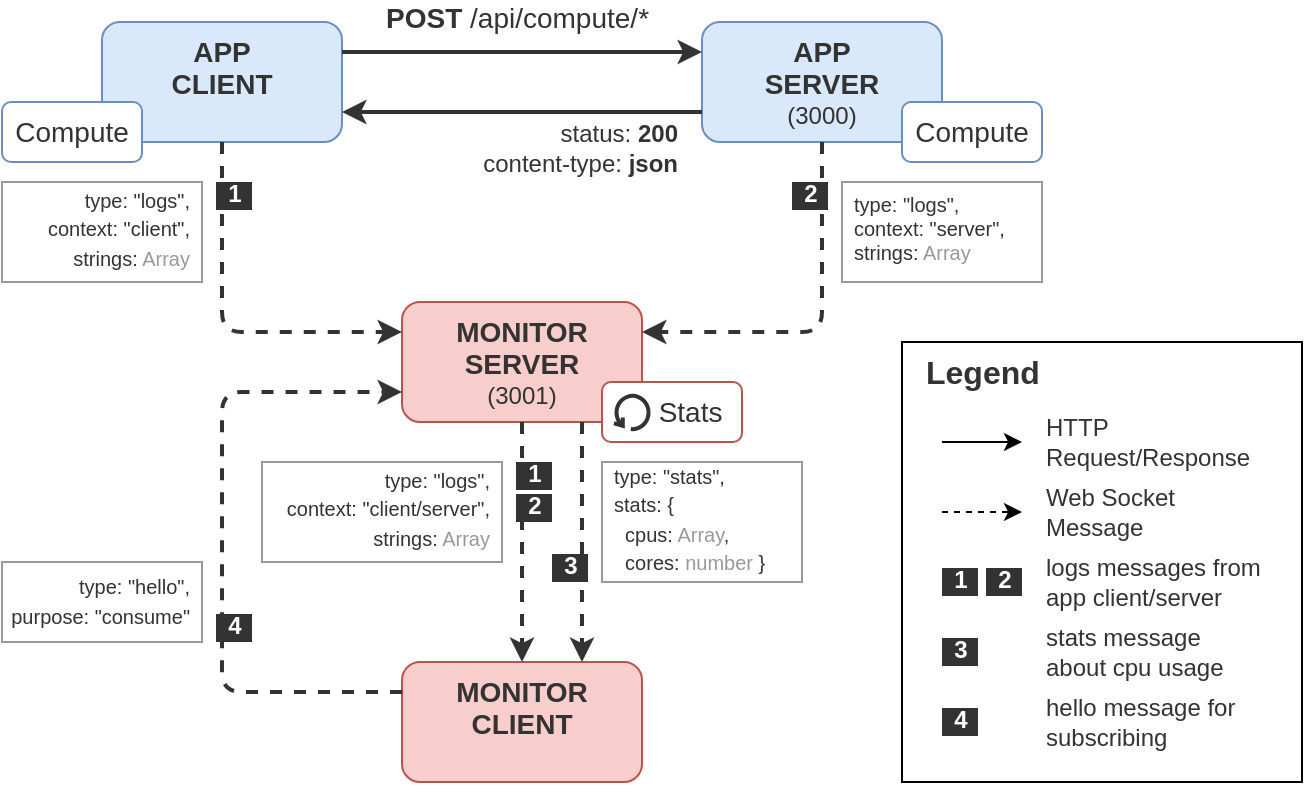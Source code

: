 <mxfile version="12.0.0" type="device" pages="1"><diagram id="sR-rU8LcV_bwa6WKnEiY" name="Page-1"><mxGraphModel dx="813" dy="426" grid="1" gridSize="10" guides="1" tooltips="1" connect="1" arrows="1" fold="1" page="1" pageScale="1" pageWidth="827" pageHeight="1169" math="0" shadow="0"><root><mxCell id="0"/><mxCell id="1" parent="0"/><mxCell id="2kuw3BeKefNVEkZ7Zrd6-11" value="" style="rounded=0;whiteSpace=wrap;html=1;fontFamily=Helvetica;fontSize=12;fontColor=#000000;align=left;" parent="1" vertex="1"><mxGeometry x="510" y="230" width="200" height="220" as="geometry"/></mxCell><mxCell id="Y0jpb4Bifgq_p6YqNb0N-1" value="&lt;font color=&quot;#333333&quot;&gt;&lt;span style=&quot;font-weight: bold ; font-size: 14px&quot;&gt;APP&lt;/span&gt;&lt;br&gt;&lt;span style=&quot;font-weight: bold ; font-size: 14px&quot;&gt;CLIENT&lt;/span&gt;&lt;br&gt;&lt;font style=&quot;font-size: 12px&quot;&gt;&amp;nbsp;&amp;nbsp;&lt;/font&gt;&lt;br&gt;&lt;/font&gt;" style="rounded=1;whiteSpace=wrap;html=1;fillColor=#dae8fc;strokeColor=#6c8ebf;fontFamily=Helvetica;" parent="1" vertex="1"><mxGeometry x="110" y="70" width="120" height="60" as="geometry"/></mxCell><mxCell id="Y0jpb4Bifgq_p6YqNb0N-2" value="&lt;font&gt;&lt;font color=&quot;#333333&quot;&gt;&lt;font style=&quot;font-weight: bold ; font-size: 14px&quot;&gt;APP&lt;br&gt;&lt;/font&gt;&lt;span style=&quot;font-weight: bold ; font-size: 14px&quot;&gt;SERVER&lt;/span&gt;&lt;br&gt;&lt;font style=&quot;font-size: 12px&quot;&gt;(3000)&lt;/font&gt;&lt;/font&gt;&lt;br&gt;&lt;/font&gt;" style="rounded=1;whiteSpace=wrap;html=1;fillColor=#dae8fc;strokeColor=#6c8ebf;fontFamily=Helvetica;" parent="1" vertex="1"><mxGeometry x="410" y="70" width="120" height="60" as="geometry"/></mxCell><mxCell id="Y0jpb4Bifgq_p6YqNb0N-3" value="" style="endArrow=classic;html=1;exitX=1;exitY=0.25;exitDx=0;exitDy=0;entryX=0;entryY=0.25;entryDx=0;entryDy=0;strokeWidth=2;strokeColor=#333333;fontFamily=Helvetica;" parent="1" source="Y0jpb4Bifgq_p6YqNb0N-1" target="Y0jpb4Bifgq_p6YqNb0N-2" edge="1"><mxGeometry width="50" height="50" relative="1" as="geometry"><mxPoint x="270" y="200" as="sourcePoint"/><mxPoint x="320" y="150" as="targetPoint"/></mxGeometry></mxCell><mxCell id="Y0jpb4Bifgq_p6YqNb0N-4" value="" style="endArrow=classic;html=1;strokeColor=#333333;strokeWidth=2;exitX=0;exitY=0.75;exitDx=0;exitDy=0;entryX=1;entryY=0.75;entryDx=0;entryDy=0;fontFamily=Helvetica;" parent="1" source="Y0jpb4Bifgq_p6YqNb0N-2" target="Y0jpb4Bifgq_p6YqNb0N-1" edge="1"><mxGeometry width="50" height="50" relative="1" as="geometry"><mxPoint x="370" y="220" as="sourcePoint"/><mxPoint x="420" y="170" as="targetPoint"/></mxGeometry></mxCell><mxCell id="Y0jpb4Bifgq_p6YqNb0N-5" value="&lt;font&gt;&lt;font color=&quot;#333333&quot;&gt;&lt;font style=&quot;font-weight: bold ; font-size: 14px&quot;&gt;MONITOR&lt;br&gt;&lt;/font&gt;&lt;span style=&quot;font-weight: bold ; font-size: 14px&quot;&gt;SERVER&lt;/span&gt;&lt;br&gt;&lt;font style=&quot;font-size: 12px&quot;&gt;(3001)&lt;/font&gt;&lt;/font&gt;&lt;br&gt;&lt;/font&gt;" style="rounded=1;whiteSpace=wrap;html=1;fillColor=#f8cecc;strokeColor=#b85450;fontFamily=Helvetica;" parent="1" vertex="1"><mxGeometry x="260" y="210" width="120" height="60" as="geometry"/></mxCell><mxCell id="Y0jpb4Bifgq_p6YqNb0N-6" value="&lt;font color=&quot;#333333&quot;&gt;&lt;font style=&quot;font-weight: bold ; font-size: 14px&quot;&gt;MONITOR&lt;br&gt;&lt;/font&gt;&lt;span style=&quot;font-weight: bold ; font-size: 14px&quot;&gt;CLIENT&lt;/span&gt;&lt;br&gt;&lt;font style=&quot;font-size: 12px&quot;&gt;&amp;nbsp;&amp;nbsp;&lt;/font&gt;&lt;br&gt;&lt;/font&gt;" style="rounded=1;whiteSpace=wrap;html=1;fillColor=#f8cecc;strokeColor=#b85450;fontFamily=Helvetica;" parent="1" vertex="1"><mxGeometry x="260" y="390" width="120" height="60" as="geometry"/></mxCell><mxCell id="Y0jpb4Bifgq_p6YqNb0N-7" value="&lt;font color=&quot;#333333&quot; style=&quot;font-size: 14px&quot;&gt;Stats&amp;nbsp;&amp;nbsp;&lt;/font&gt;" style="rounded=1;whiteSpace=wrap;html=1;strokeColor=#B85450;align=right;fillColor=#FFFFFF;fontFamily=Helvetica;" parent="1" vertex="1"><mxGeometry x="360" y="250" width="70" height="30" as="geometry"/></mxCell><mxCell id="Y0jpb4Bifgq_p6YqNb0N-9" value="" style="shape=mxgraph.bpmn.loop;html=1;outlineConnect=0;strokeWidth=2;fontSize=10;align=left;strokeColor=#333333;perimeterSpacing=0;fontFamily=Helvetica;" parent="1" vertex="1"><mxGeometry x="366" y="256" width="18" height="18" as="geometry"/></mxCell><mxCell id="Y0jpb4Bifgq_p6YqNb0N-20" value="" style="endArrow=classic;html=1;strokeColor=#333333;strokeWidth=2;exitX=0.5;exitY=1;exitDx=0;exitDy=0;entryX=0.5;entryY=0;entryDx=0;entryDy=0;dashed=1;fontFamily=Helvetica;" parent="1" source="Y0jpb4Bifgq_p6YqNb0N-5" target="Y0jpb4Bifgq_p6YqNb0N-6" edge="1"><mxGeometry width="50" height="50" relative="1" as="geometry"><mxPoint x="380" y="360" as="sourcePoint"/><mxPoint x="430" y="310" as="targetPoint"/><Array as="points"><mxPoint x="320" y="320"/></Array></mxGeometry></mxCell><mxCell id="Y0jpb4Bifgq_p6YqNb0N-21" value="" style="endArrow=classic;html=1;strokeColor=#333333;strokeWidth=2;exitX=0.75;exitY=1;exitDx=0;exitDy=0;entryX=0.75;entryY=0;entryDx=0;entryDy=0;dashed=1;fontFamily=Helvetica;" parent="1" source="Y0jpb4Bifgq_p6YqNb0N-5" target="Y0jpb4Bifgq_p6YqNb0N-6" edge="1"><mxGeometry width="50" height="50" relative="1" as="geometry"><mxPoint x="380" y="360" as="sourcePoint"/><mxPoint x="430" y="310" as="targetPoint"/></mxGeometry></mxCell><mxCell id="Y0jpb4Bifgq_p6YqNb0N-23" value="" style="edgeStyle=elbowEdgeStyle;elbow=horizontal;endArrow=classic;html=1;dashed=1;strokeColor=#333333;strokeWidth=2;exitX=0;exitY=0.25;exitDx=0;exitDy=0;entryX=0;entryY=0.75;entryDx=0;entryDy=0;fontFamily=Helvetica;" parent="1" source="Y0jpb4Bifgq_p6YqNb0N-6" target="Y0jpb4Bifgq_p6YqNb0N-5" edge="1"><mxGeometry width="50" height="50" relative="1" as="geometry"><mxPoint x="160" y="400" as="sourcePoint"/><mxPoint x="240" y="250" as="targetPoint"/><Array as="points"><mxPoint x="170" y="320"/><mxPoint x="180" y="320"/></Array></mxGeometry></mxCell><mxCell id="Y0jpb4Bifgq_p6YqNb0N-26" value="&lt;font style=&quot;font-size: 10px&quot; color=&quot;#333333&quot;&gt;type: &quot;logs&quot;,&lt;br&gt;context: &quot;client/server&quot;,&lt;br&gt;strings: &lt;/font&gt;&lt;font style=&quot;font-size: 10px&quot; color=&quot;#999999&quot;&gt;Array&lt;/font&gt;" style="rounded=0;whiteSpace=wrap;html=1;strokeColor=#999999;strokeWidth=1;fillColor=#FFFFFF;align=right;spacing=2;spacingRight=4;spacingTop=-4;fontFamily=Helvetica;" parent="1" vertex="1"><mxGeometry x="190" y="290" width="120" height="50" as="geometry"/></mxCell><mxCell id="Y0jpb4Bifgq_p6YqNb0N-27" value="&lt;font&gt;&lt;font color=&quot;#333333&quot;&gt;&lt;span style=&quot;font-size: 10px&quot;&gt;type: &quot;hello&quot;,&lt;br&gt;&lt;/span&gt;&lt;span style=&quot;font-size: 10px&quot;&gt;purpose: &quot;consume&quot;&lt;/span&gt;&lt;/font&gt;&lt;br&gt;&lt;/font&gt;" style="rounded=0;whiteSpace=wrap;html=1;strokeColor=#999999;strokeWidth=1;fillColor=#FFFFFF;align=right;spacingRight=4;spacingTop=-3;fontFamily=Helvetica;" parent="1" vertex="1"><mxGeometry x="60" y="340" width="100" height="40" as="geometry"/></mxCell><mxCell id="Y0jpb4Bifgq_p6YqNb0N-28" value="&lt;font style=&quot;font-size: 10px&quot;&gt;&lt;font color=&quot;#333333&quot;&gt;type: &quot;stats&quot;,&lt;br&gt;stats: {&lt;br&gt;&amp;nbsp; cpus: &lt;/font&gt;&lt;font color=&quot;#999999&quot;&gt;Array&lt;/font&gt;&lt;font color=&quot;#333333&quot;&gt;,&lt;br&gt;&amp;nbsp; cores: &lt;/font&gt;&lt;font color=&quot;#999999&quot;&gt;number&lt;/font&gt;&lt;font color=&quot;#333333&quot;&gt; }&lt;/font&gt;&lt;br&gt;&lt;/font&gt;" style="rounded=0;whiteSpace=wrap;html=1;strokeColor=#999999;strokeWidth=1;fillColor=#FFFFFF;align=left;spacingTop=-4;spacingLeft=4;fontFamily=Helvetica;" parent="1" vertex="1"><mxGeometry x="360" y="290" width="100" height="60" as="geometry"/></mxCell><mxCell id="Y0jpb4Bifgq_p6YqNb0N-30" value="" style="edgeStyle=elbowEdgeStyle;elbow=vertical;endArrow=classic;html=1;dashed=1;strokeColor=#333333;strokeWidth=2;exitX=0.5;exitY=1;exitDx=0;exitDy=0;entryX=0;entryY=0.25;entryDx=0;entryDy=0;fontFamily=Helvetica;" parent="1" source="Y0jpb4Bifgq_p6YqNb0N-1" target="Y0jpb4Bifgq_p6YqNb0N-5" edge="1"><mxGeometry width="50" height="50" relative="1" as="geometry"><mxPoint x="180" y="220" as="sourcePoint"/><mxPoint x="230" y="170" as="targetPoint"/><Array as="points"><mxPoint x="200" y="225"/></Array></mxGeometry></mxCell><mxCell id="Y0jpb4Bifgq_p6YqNb0N-31" value="&lt;font style=&quot;font-size: 10px&quot; color=&quot;#333333&quot;&gt;type: &quot;logs&quot;,&lt;br style=&quot;font-size: 10px&quot;&gt;context: &quot;server&quot;,&lt;br style=&quot;font-size: 10px&quot;&gt;strings: &lt;/font&gt;&lt;font style=&quot;font-size: 10px&quot; color=&quot;#999999&quot;&gt;Array&lt;/font&gt;" style="rounded=0;whiteSpace=wrap;html=1;strokeColor=#999999;strokeWidth=1;fillColor=#FFFFFF;align=left;spacing=2;spacingRight=0;spacingTop=-4;spacingLeft=4;fontSize=10;fontFamily=Helvetica;" parent="1" vertex="1"><mxGeometry x="480" y="150" width="100" height="50" as="geometry"/></mxCell><mxCell id="Y0jpb4Bifgq_p6YqNb0N-32" value="" style="edgeStyle=elbowEdgeStyle;elbow=vertical;endArrow=classic;html=1;dashed=1;strokeColor=#333333;strokeWidth=2;exitX=0.5;exitY=1;exitDx=0;exitDy=0;entryX=1;entryY=0.25;entryDx=0;entryDy=0;fontFamily=Helvetica;" parent="1" source="Y0jpb4Bifgq_p6YqNb0N-2" target="Y0jpb4Bifgq_p6YqNb0N-5" edge="1"><mxGeometry width="50" height="50" relative="1" as="geometry"><mxPoint x="590" y="200" as="sourcePoint"/><mxPoint x="640" y="150" as="targetPoint"/><Array as="points"><mxPoint x="440" y="225"/></Array></mxGeometry></mxCell><mxCell id="Y0jpb4Bifgq_p6YqNb0N-33" value="&lt;font style=&quot;font-size: 10px&quot; color=&quot;#333333&quot;&gt;type: &quot;logs&quot;,&lt;br&gt;context: &quot;client&quot;,&lt;br&gt;strings: &lt;/font&gt;&lt;font style=&quot;font-size: 10px&quot; color=&quot;#999999&quot;&gt;Array&lt;/font&gt;" style="rounded=0;whiteSpace=wrap;html=1;strokeColor=#999999;strokeWidth=1;fillColor=#FFFFFF;align=right;spacing=2;spacingRight=4;spacingTop=-4;fontFamily=Helvetica;" parent="1" vertex="1"><mxGeometry x="60" y="150" width="100" height="50" as="geometry"/></mxCell><mxCell id="Y0jpb4Bifgq_p6YqNb0N-35" value="&lt;b&gt;1&lt;/b&gt;" style="rounded=0;strokeColor=none;strokeWidth=1;fillColor=#333333;align=center;spacing=0;spacingTop=-2;spacingLeft=0;spacingRight=0;html=1;fontColor=#FFFFFF;fontFamily=Helvetica;" parent="1" vertex="1"><mxGeometry x="167" y="150" width="18" height="14" as="geometry"/></mxCell><mxCell id="Y0jpb4Bifgq_p6YqNb0N-36" value="&lt;b&gt;2&lt;/b&gt;" style="rounded=0;strokeColor=none;strokeWidth=1;fillColor=#333333;align=center;spacing=0;spacingTop=-2;spacingLeft=0;spacingRight=0;html=1;fontColor=#FFFFFF;fontFamily=Helvetica;" parent="1" vertex="1"><mxGeometry x="455" y="150" width="18" height="14" as="geometry"/></mxCell><mxCell id="Y0jpb4Bifgq_p6YqNb0N-37" value="&lt;b&gt;1&lt;/b&gt;" style="rounded=0;strokeColor=none;strokeWidth=1;fillColor=#333333;align=center;spacing=0;spacingTop=-2;spacingLeft=0;spacingRight=0;html=1;fontColor=#FFFFFF;fontFamily=Helvetica;" parent="1" vertex="1"><mxGeometry x="317" y="290" width="18" height="14" as="geometry"/></mxCell><mxCell id="Y0jpb4Bifgq_p6YqNb0N-38" value="&lt;b&gt;2&lt;/b&gt;" style="rounded=0;strokeColor=none;strokeWidth=1;fillColor=#333333;align=center;spacing=0;spacingTop=-2;spacingLeft=0;spacingRight=0;html=1;fontColor=#FFFFFF;fontFamily=Helvetica;" parent="1" vertex="1"><mxGeometry x="317" y="306" width="18" height="14" as="geometry"/></mxCell><mxCell id="Y0jpb4Bifgq_p6YqNb0N-39" value="&lt;b&gt;3&lt;/b&gt;" style="rounded=0;strokeColor=none;strokeWidth=1;fillColor=#333333;align=center;spacing=0;spacingTop=-2;spacingLeft=0;spacingRight=0;html=1;fontColor=#FFFFFF;fontFamily=Helvetica;" parent="1" vertex="1"><mxGeometry x="335" y="336" width="18" height="14" as="geometry"/></mxCell><mxCell id="Y0jpb4Bifgq_p6YqNb0N-41" value="&lt;b&gt;4&lt;/b&gt;" style="rounded=0;strokeColor=none;strokeWidth=1;fillColor=#333333;align=center;spacing=0;spacingTop=-2;spacingLeft=0;spacingRight=0;html=1;fontColor=#FFFFFF;fontFamily=Helvetica;" parent="1" vertex="1"><mxGeometry x="167" y="366" width="18" height="14" as="geometry"/></mxCell><mxCell id="Y0jpb4Bifgq_p6YqNb0N-43" value="&lt;font color=&quot;#333333&quot; style=&quot;font-size: 14px&quot;&gt;&lt;span&gt;&lt;b&gt;POST&lt;/b&gt; /api/compute/*&lt;/span&gt;&lt;/font&gt;" style="rounded=0;whiteSpace=wrap;html=1;strokeColor=none;strokeWidth=1;fillColor=none;align=left;spacing=2;spacingRight=0;spacingTop=-4;fontFamily=Helvetica;" parent="1" vertex="1"><mxGeometry x="250" y="60" width="150" height="20" as="geometry"/></mxCell><mxCell id="Y0jpb4Bifgq_p6YqNb0N-44" value="&lt;font color=&quot;#333333&quot; style=&quot;font-size: 12px&quot;&gt;&lt;span&gt;status: &lt;/span&gt;&lt;span&gt;&lt;b&gt;200&lt;/b&gt;&lt;br&gt;content-type: &lt;/span&gt;&lt;b&gt;json&lt;br style=&quot;font-size: 10px&quot;&gt;&lt;/b&gt;&lt;/font&gt;" style="rounded=0;whiteSpace=wrap;html=1;strokeColor=none;strokeWidth=1;fillColor=none;align=right;spacing=2;spacingRight=0;spacingTop=-4;fontFamily=Helvetica;fontSize=10;" parent="1" vertex="1"><mxGeometry x="250" y="120" width="150" height="30" as="geometry"/></mxCell><mxCell id="Y0jpb4Bifgq_p6YqNb0N-45" value="&lt;font color=&quot;#333333&quot;&gt;&lt;span style=&quot;font-size: 14px&quot;&gt;Compute&lt;/span&gt;&lt;/font&gt;" style="rounded=1;whiteSpace=wrap;html=1;strokeColor=#6C8EBF;align=center;fillColor=#FFFFFF;fontFamily=Helvetica;" parent="1" vertex="1"><mxGeometry x="510" y="110" width="70" height="30" as="geometry"/></mxCell><mxCell id="Y0jpb4Bifgq_p6YqNb0N-46" value="&lt;font color=&quot;#333333&quot;&gt;&lt;span style=&quot;font-size: 14px&quot;&gt;Compute&lt;/span&gt;&lt;/font&gt;" style="rounded=1;whiteSpace=wrap;html=1;strokeColor=#6C8EBF;align=center;fillColor=#FFFFFF;fontFamily=Helvetica;" parent="1" vertex="1"><mxGeometry x="60" y="110" width="70" height="30" as="geometry"/></mxCell><mxCell id="2kuw3BeKefNVEkZ7Zrd6-2" value="Legend" style="text;html=1;strokeColor=none;fillColor=none;align=left;verticalAlign=middle;whiteSpace=wrap;rounded=0;fontFamily=Helvetica;fontSize=16;fontColor=#333333;fontStyle=1" parent="1" vertex="1"><mxGeometry x="520" y="235" width="100" height="20" as="geometry"/></mxCell><mxCell id="2kuw3BeKefNVEkZ7Zrd6-3" value="" style="endArrow=classic;html=1;fontFamily=Helvetica;fontSize=16;fontColor=#333333;" parent="1" edge="1"><mxGeometry width="50" height="50" relative="1" as="geometry"><mxPoint x="530" y="280" as="sourcePoint"/><mxPoint x="570" y="280" as="targetPoint"/></mxGeometry></mxCell><mxCell id="2kuw3BeKefNVEkZ7Zrd6-4" value="" style="endArrow=classic;html=1;fontFamily=Helvetica;fontSize=16;fontColor=#333333;dashed=1;" parent="1" edge="1"><mxGeometry width="50" height="50" relative="1" as="geometry"><mxPoint x="530" y="315" as="sourcePoint"/><mxPoint x="570" y="315" as="targetPoint"/></mxGeometry></mxCell><mxCell id="2kuw3BeKefNVEkZ7Zrd6-5" value="HTTP Request/Response" style="text;html=1;strokeColor=none;fillColor=none;align=left;verticalAlign=middle;whiteSpace=wrap;rounded=0;fontFamily=Helvetica;fontSize=12;fontColor=#333333;" parent="1" vertex="1"><mxGeometry x="580" y="265" width="110" height="30" as="geometry"/></mxCell><mxCell id="2kuw3BeKefNVEkZ7Zrd6-9" value="Web Socket&lt;br&gt;Message" style="text;html=1;strokeColor=none;fillColor=none;align=left;verticalAlign=middle;whiteSpace=wrap;rounded=0;fontFamily=Helvetica;fontSize=12;fontColor=#333333;" parent="1" vertex="1"><mxGeometry x="580" y="300" width="110" height="30" as="geometry"/></mxCell><mxCell id="2kuw3BeKefNVEkZ7Zrd6-13" value="&lt;b&gt;1&lt;/b&gt;" style="rounded=0;strokeColor=none;strokeWidth=1;fillColor=#333333;align=center;spacing=0;spacingTop=-2;spacingLeft=0;spacingRight=0;html=1;fontColor=#FFFFFF;fontFamily=Helvetica;" parent="1" vertex="1"><mxGeometry x="530" y="343" width="18" height="14" as="geometry"/></mxCell><mxCell id="2kuw3BeKefNVEkZ7Zrd6-14" value="logs messages from app client/server" style="text;html=1;strokeColor=none;fillColor=none;align=left;verticalAlign=middle;whiteSpace=wrap;rounded=0;fontFamily=Helvetica;fontSize=12;fontColor=#333333;" parent="1" vertex="1"><mxGeometry x="580" y="335" width="110" height="30" as="geometry"/></mxCell><mxCell id="2kuw3BeKefNVEkZ7Zrd6-15" value="&lt;b&gt;2&lt;/b&gt;" style="rounded=0;strokeColor=none;strokeWidth=1;fillColor=#333333;align=center;spacing=0;spacingTop=-2;spacingLeft=0;spacingRight=0;html=1;fontColor=#FFFFFF;fontFamily=Helvetica;" parent="1" vertex="1"><mxGeometry x="552" y="343" width="18" height="14" as="geometry"/></mxCell><mxCell id="2kuw3BeKefNVEkZ7Zrd6-16" value="stats message about cpu usage" style="text;html=1;strokeColor=none;fillColor=none;align=left;verticalAlign=middle;whiteSpace=wrap;rounded=0;fontFamily=Helvetica;fontSize=12;fontColor=#333333;" parent="1" vertex="1"><mxGeometry x="580" y="370" width="110" height="30" as="geometry"/></mxCell><mxCell id="2kuw3BeKefNVEkZ7Zrd6-17" value="&lt;b&gt;3&lt;/b&gt;" style="rounded=0;strokeColor=none;strokeWidth=1;fillColor=#333333;align=center;spacing=0;spacingTop=-2;spacingLeft=0;spacingRight=0;html=1;fontColor=#FFFFFF;fontFamily=Helvetica;" parent="1" vertex="1"><mxGeometry x="530" y="378" width="18" height="14" as="geometry"/></mxCell><mxCell id="2kuw3BeKefNVEkZ7Zrd6-18" value="hello message for subscribing" style="text;html=1;strokeColor=none;fillColor=none;align=left;verticalAlign=middle;whiteSpace=wrap;rounded=0;fontFamily=Helvetica;fontSize=12;fontColor=#333333;" parent="1" vertex="1"><mxGeometry x="580" y="405" width="110" height="30" as="geometry"/></mxCell><mxCell id="2kuw3BeKefNVEkZ7Zrd6-19" value="&lt;b&gt;4&lt;/b&gt;" style="rounded=0;strokeColor=none;strokeWidth=1;fillColor=#333333;align=center;spacing=0;spacingTop=-2;spacingLeft=0;spacingRight=0;html=1;fontColor=#FFFFFF;fontFamily=Helvetica;" parent="1" vertex="1"><mxGeometry x="530" y="413" width="18" height="14" as="geometry"/></mxCell></root></mxGraphModel></diagram></mxfile>